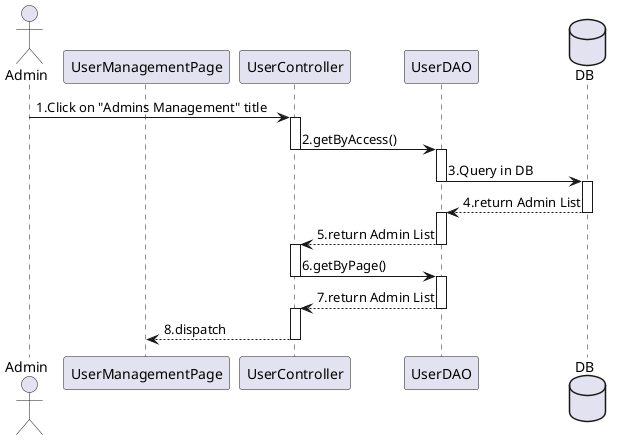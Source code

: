 @startuml

actor       Admin
participant UserManagementPage
participant UserController
participant UserDAO
database DB

Admin -> UserController  --++: 1.Click on "Admins Management" title
UserController -> UserDAO --++: 2.getByAccess()
UserDAO -> DB --++ : 3.Query in DB
DB --> UserDAO --++: 4.return Admin List
UserDAO --> UserController --++: 5.return Admin List
UserController -> UserDAO --++: 6.getByPage()
UserDAO --> UserController --++: 7.return Admin List
UserController --> UserManagementPage --: 8.dispatch

@enduml